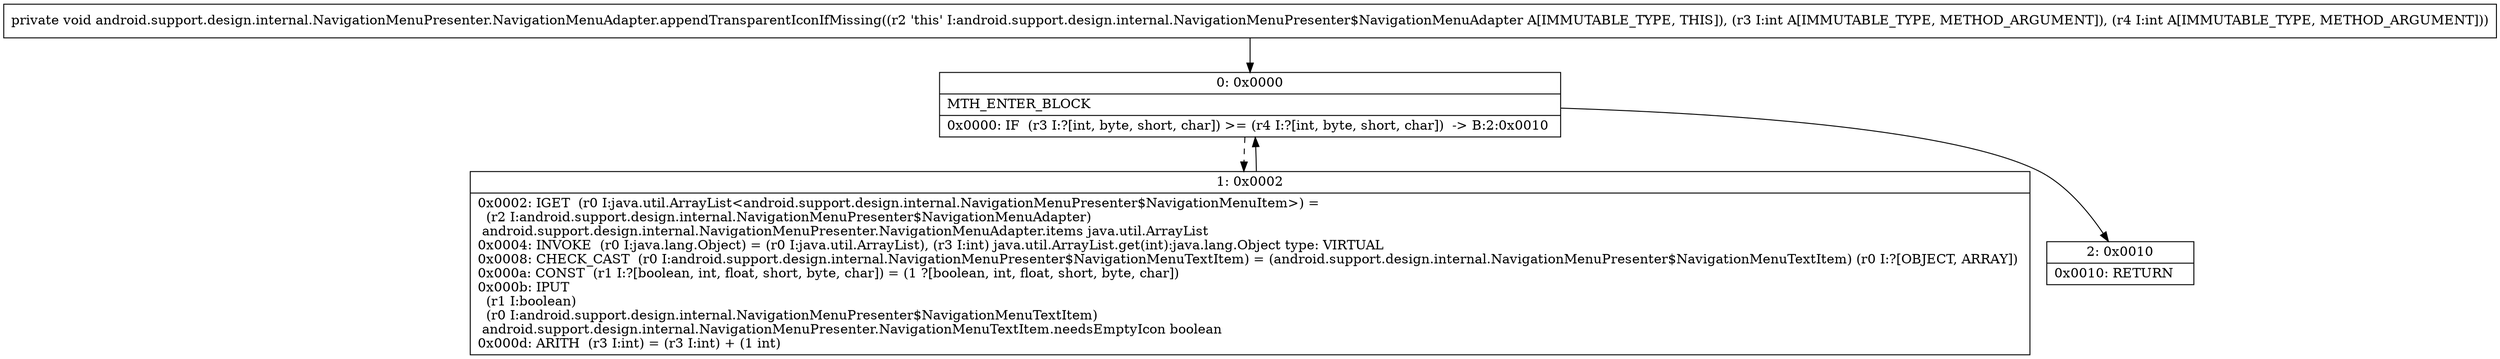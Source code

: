 digraph "CFG forandroid.support.design.internal.NavigationMenuPresenter.NavigationMenuAdapter.appendTransparentIconIfMissing(II)V" {
Node_0 [shape=record,label="{0\:\ 0x0000|MTH_ENTER_BLOCK\l|0x0000: IF  (r3 I:?[int, byte, short, char]) \>= (r4 I:?[int, byte, short, char])  \-\> B:2:0x0010 \l}"];
Node_1 [shape=record,label="{1\:\ 0x0002|0x0002: IGET  (r0 I:java.util.ArrayList\<android.support.design.internal.NavigationMenuPresenter$NavigationMenuItem\>) = \l  (r2 I:android.support.design.internal.NavigationMenuPresenter$NavigationMenuAdapter)\l android.support.design.internal.NavigationMenuPresenter.NavigationMenuAdapter.items java.util.ArrayList \l0x0004: INVOKE  (r0 I:java.lang.Object) = (r0 I:java.util.ArrayList), (r3 I:int) java.util.ArrayList.get(int):java.lang.Object type: VIRTUAL \l0x0008: CHECK_CAST  (r0 I:android.support.design.internal.NavigationMenuPresenter$NavigationMenuTextItem) = (android.support.design.internal.NavigationMenuPresenter$NavigationMenuTextItem) (r0 I:?[OBJECT, ARRAY]) \l0x000a: CONST  (r1 I:?[boolean, int, float, short, byte, char]) = (1 ?[boolean, int, float, short, byte, char]) \l0x000b: IPUT  \l  (r1 I:boolean)\l  (r0 I:android.support.design.internal.NavigationMenuPresenter$NavigationMenuTextItem)\l android.support.design.internal.NavigationMenuPresenter.NavigationMenuTextItem.needsEmptyIcon boolean \l0x000d: ARITH  (r3 I:int) = (r3 I:int) + (1 int) \l}"];
Node_2 [shape=record,label="{2\:\ 0x0010|0x0010: RETURN   \l}"];
MethodNode[shape=record,label="{private void android.support.design.internal.NavigationMenuPresenter.NavigationMenuAdapter.appendTransparentIconIfMissing((r2 'this' I:android.support.design.internal.NavigationMenuPresenter$NavigationMenuAdapter A[IMMUTABLE_TYPE, THIS]), (r3 I:int A[IMMUTABLE_TYPE, METHOD_ARGUMENT]), (r4 I:int A[IMMUTABLE_TYPE, METHOD_ARGUMENT])) }"];
MethodNode -> Node_0;
Node_0 -> Node_1[style=dashed];
Node_0 -> Node_2;
Node_1 -> Node_0;
}

